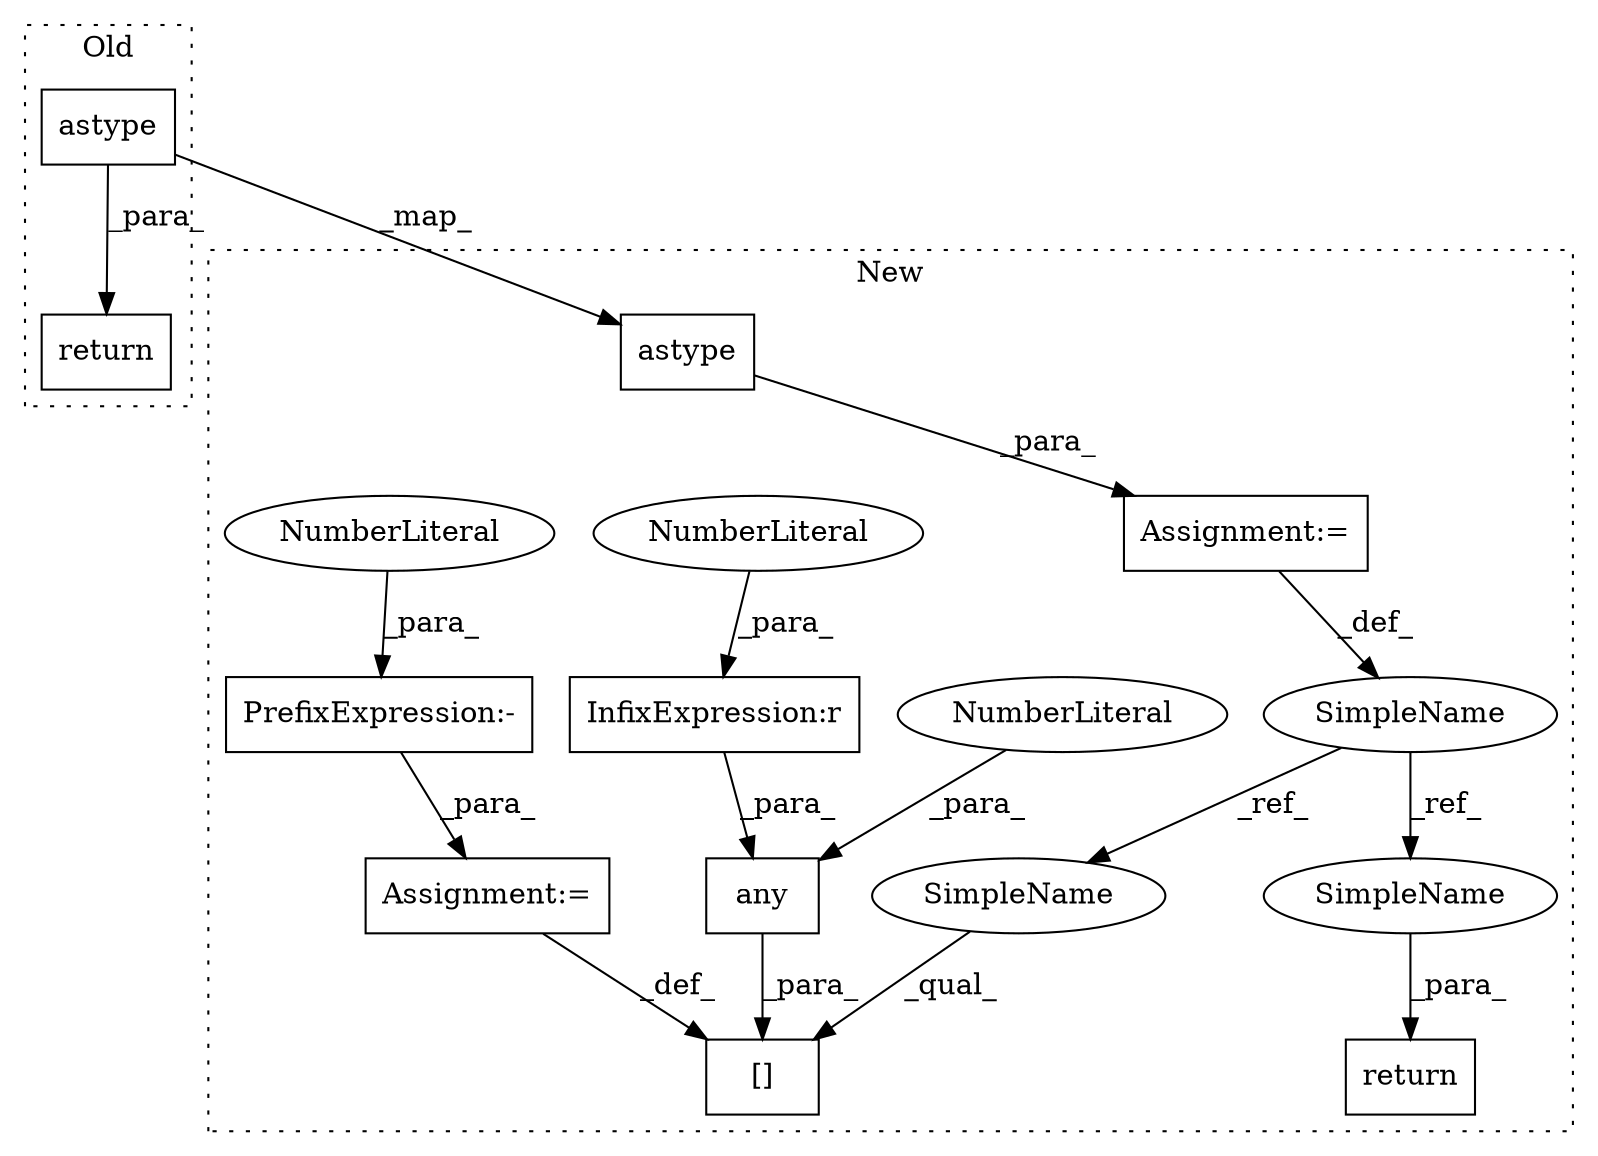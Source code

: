digraph G {
subgraph cluster0 {
1 [label="astype" a="32" s="14535,14553" l="7,1" shape="box"];
4 [label="return" a="41" s="14505" l="7" shape="box"];
label = "Old";
style="dotted";
}
subgraph cluster1 {
2 [label="astype" a="32" s="14573,14591" l="7,1" shape="box"];
3 [label="Assignment:=" a="7" s="14549" l="1" shape="box"];
5 [label="return" a="41" s="14658" l="7" shape="box"];
6 [label="[]" a="2" s="14598,14646" l="18,1" shape="box"];
7 [label="InfixExpression:r" a="27" s="14639" l="3" shape="box"];
8 [label="NumberLiteral" a="34" s="14642" l="1" shape="ellipse"];
9 [label="SimpleName" a="42" s="14532" l="17" shape="ellipse"];
10 [label="PrefixExpression:-" a="38" s="14648" l="1" shape="box"];
11 [label="NumberLiteral" a="34" s="14649" l="3" shape="ellipse"];
12 [label="any" a="32" s="14622,14645" l="4,1" shape="box"];
13 [label="NumberLiteral" a="34" s="14644" l="1" shape="ellipse"];
14 [label="Assignment:=" a="7" s="14647" l="1" shape="box"];
15 [label="SimpleName" a="42" s="14665" l="17" shape="ellipse"];
16 [label="SimpleName" a="42" s="14598" l="17" shape="ellipse"];
label = "New";
style="dotted";
}
1 -> 2 [label="_map_"];
1 -> 4 [label="_para_"];
2 -> 3 [label="_para_"];
3 -> 9 [label="_def_"];
7 -> 12 [label="_para_"];
8 -> 7 [label="_para_"];
9 -> 16 [label="_ref_"];
9 -> 15 [label="_ref_"];
10 -> 14 [label="_para_"];
11 -> 10 [label="_para_"];
12 -> 6 [label="_para_"];
13 -> 12 [label="_para_"];
14 -> 6 [label="_def_"];
15 -> 5 [label="_para_"];
16 -> 6 [label="_qual_"];
}